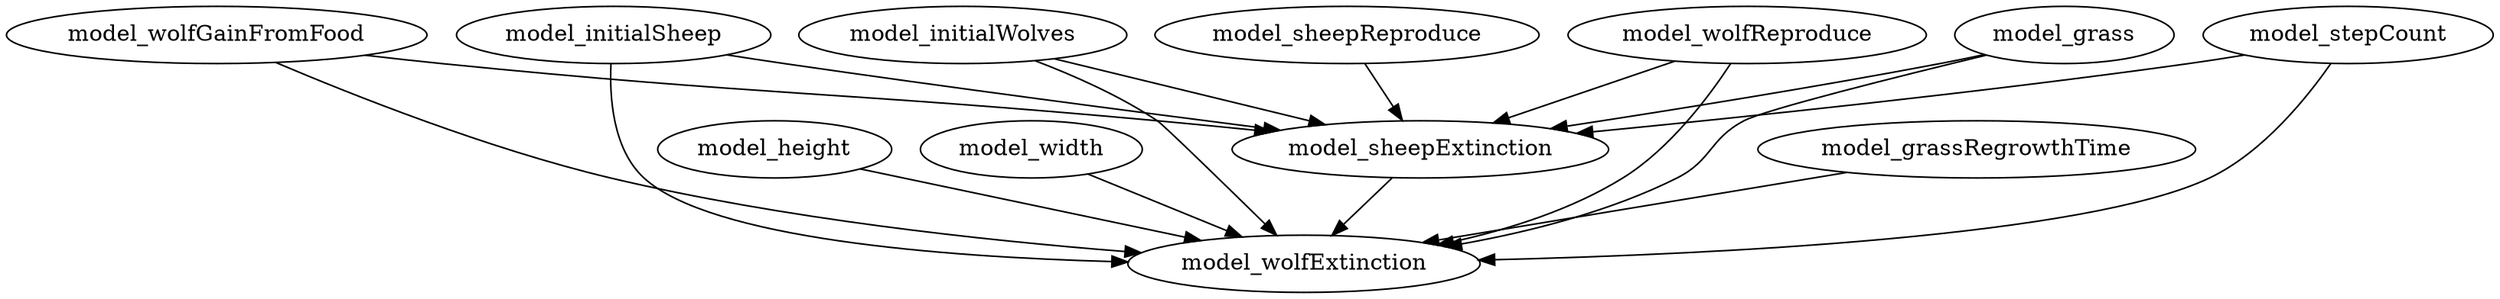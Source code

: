 strict digraph "" {
	model_sheepExtinction -> model_wolfExtinction;
	model_wolfGainFromFood -> model_sheepExtinction;
	model_wolfGainFromFood -> model_wolfExtinction;
	model_height -> model_wolfExtinction;
	model_width -> model_wolfExtinction;
	model_initialSheep -> model_sheepExtinction;
	model_initialSheep -> model_wolfExtinction;
	model_initialWolves -> model_sheepExtinction;
	model_initialWolves -> model_wolfExtinction;
	model_sheepReproduce -> model_sheepExtinction;
	model_wolfReproduce -> model_sheepExtinction;
	model_wolfReproduce -> model_wolfExtinction;
	model_grass -> model_sheepExtinction;
	model_grass -> model_wolfExtinction;
	model_grassRegrowthTime -> model_wolfExtinction;
	model_stepCount -> model_sheepExtinction;
	model_stepCount -> model_wolfExtinction;
}
